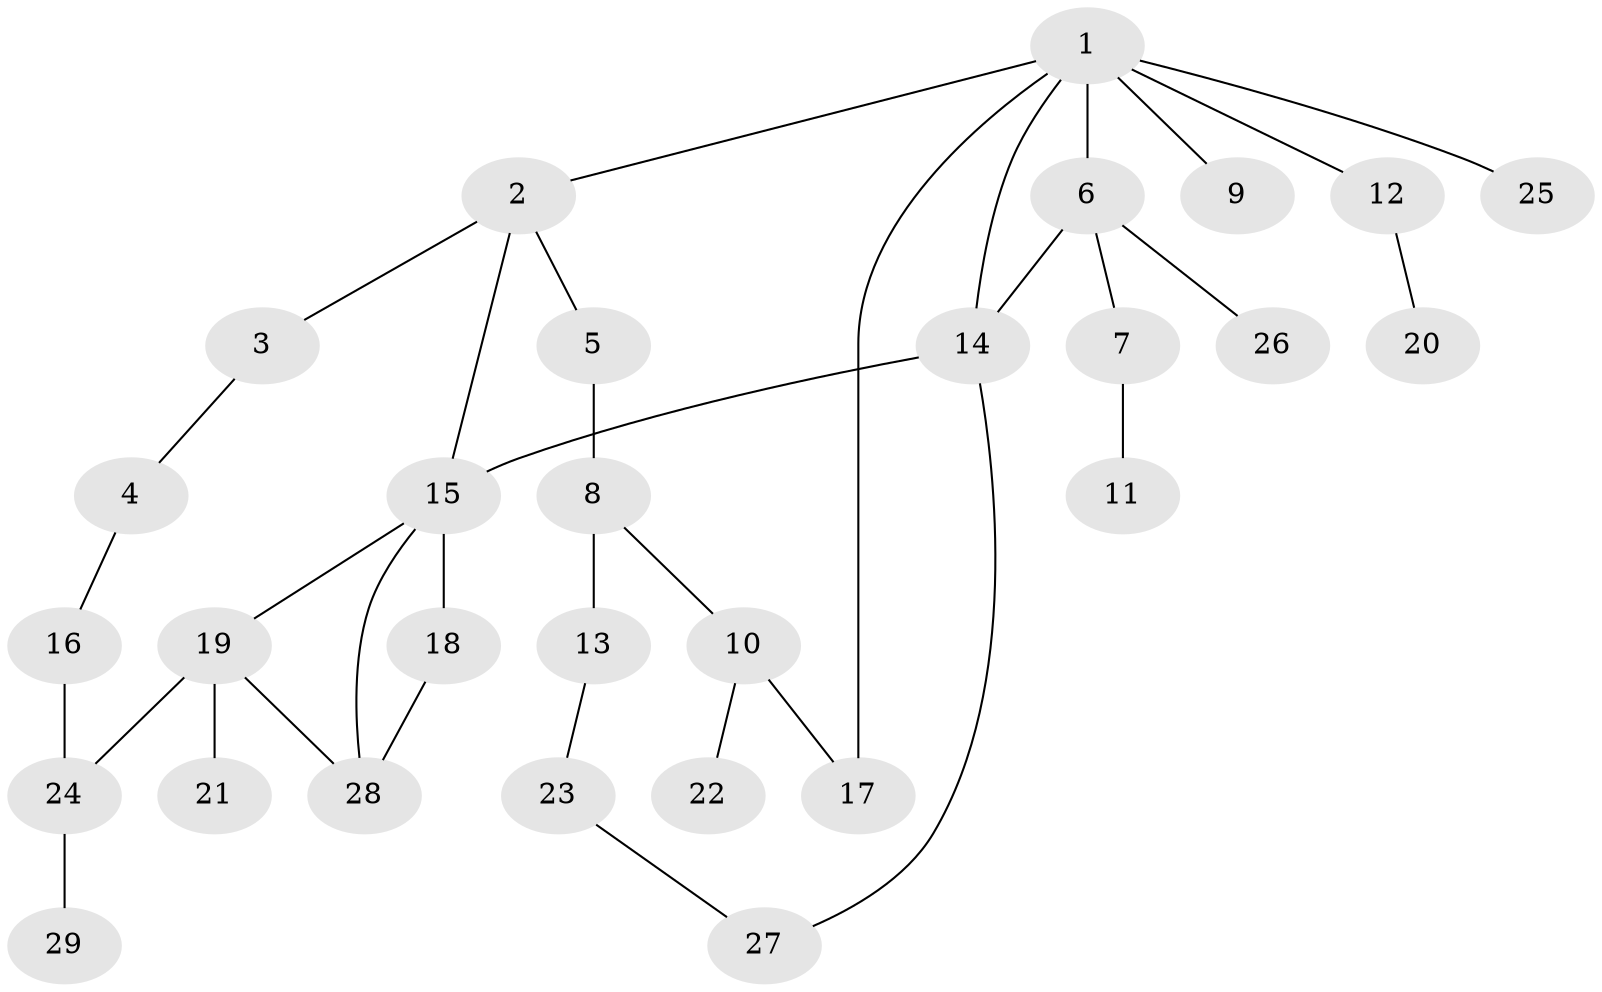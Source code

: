 // original degree distribution, {2: 0.23214285714285715, 5: 0.05357142857142857, 3: 0.19642857142857142, 4: 0.125, 1: 0.39285714285714285}
// Generated by graph-tools (version 1.1) at 2025/34/03/09/25 02:34:17]
// undirected, 29 vertices, 35 edges
graph export_dot {
graph [start="1"]
  node [color=gray90,style=filled];
  1;
  2;
  3;
  4;
  5;
  6;
  7;
  8;
  9;
  10;
  11;
  12;
  13;
  14;
  15;
  16;
  17;
  18;
  19;
  20;
  21;
  22;
  23;
  24;
  25;
  26;
  27;
  28;
  29;
  1 -- 2 [weight=1.0];
  1 -- 6 [weight=1.0];
  1 -- 9 [weight=1.0];
  1 -- 12 [weight=1.0];
  1 -- 14 [weight=1.0];
  1 -- 17 [weight=1.0];
  1 -- 25 [weight=1.0];
  2 -- 3 [weight=1.0];
  2 -- 5 [weight=1.0];
  2 -- 15 [weight=1.0];
  3 -- 4 [weight=1.0];
  4 -- 16 [weight=1.0];
  5 -- 8 [weight=2.0];
  6 -- 7 [weight=1.0];
  6 -- 14 [weight=1.0];
  6 -- 26 [weight=1.0];
  7 -- 11 [weight=2.0];
  8 -- 10 [weight=1.0];
  8 -- 13 [weight=1.0];
  10 -- 17 [weight=1.0];
  10 -- 22 [weight=1.0];
  12 -- 20 [weight=1.0];
  13 -- 23 [weight=1.0];
  14 -- 15 [weight=1.0];
  14 -- 27 [weight=1.0];
  15 -- 18 [weight=3.0];
  15 -- 19 [weight=1.0];
  15 -- 28 [weight=1.0];
  16 -- 24 [weight=1.0];
  18 -- 28 [weight=1.0];
  19 -- 21 [weight=2.0];
  19 -- 24 [weight=1.0];
  19 -- 28 [weight=1.0];
  23 -- 27 [weight=1.0];
  24 -- 29 [weight=1.0];
}
